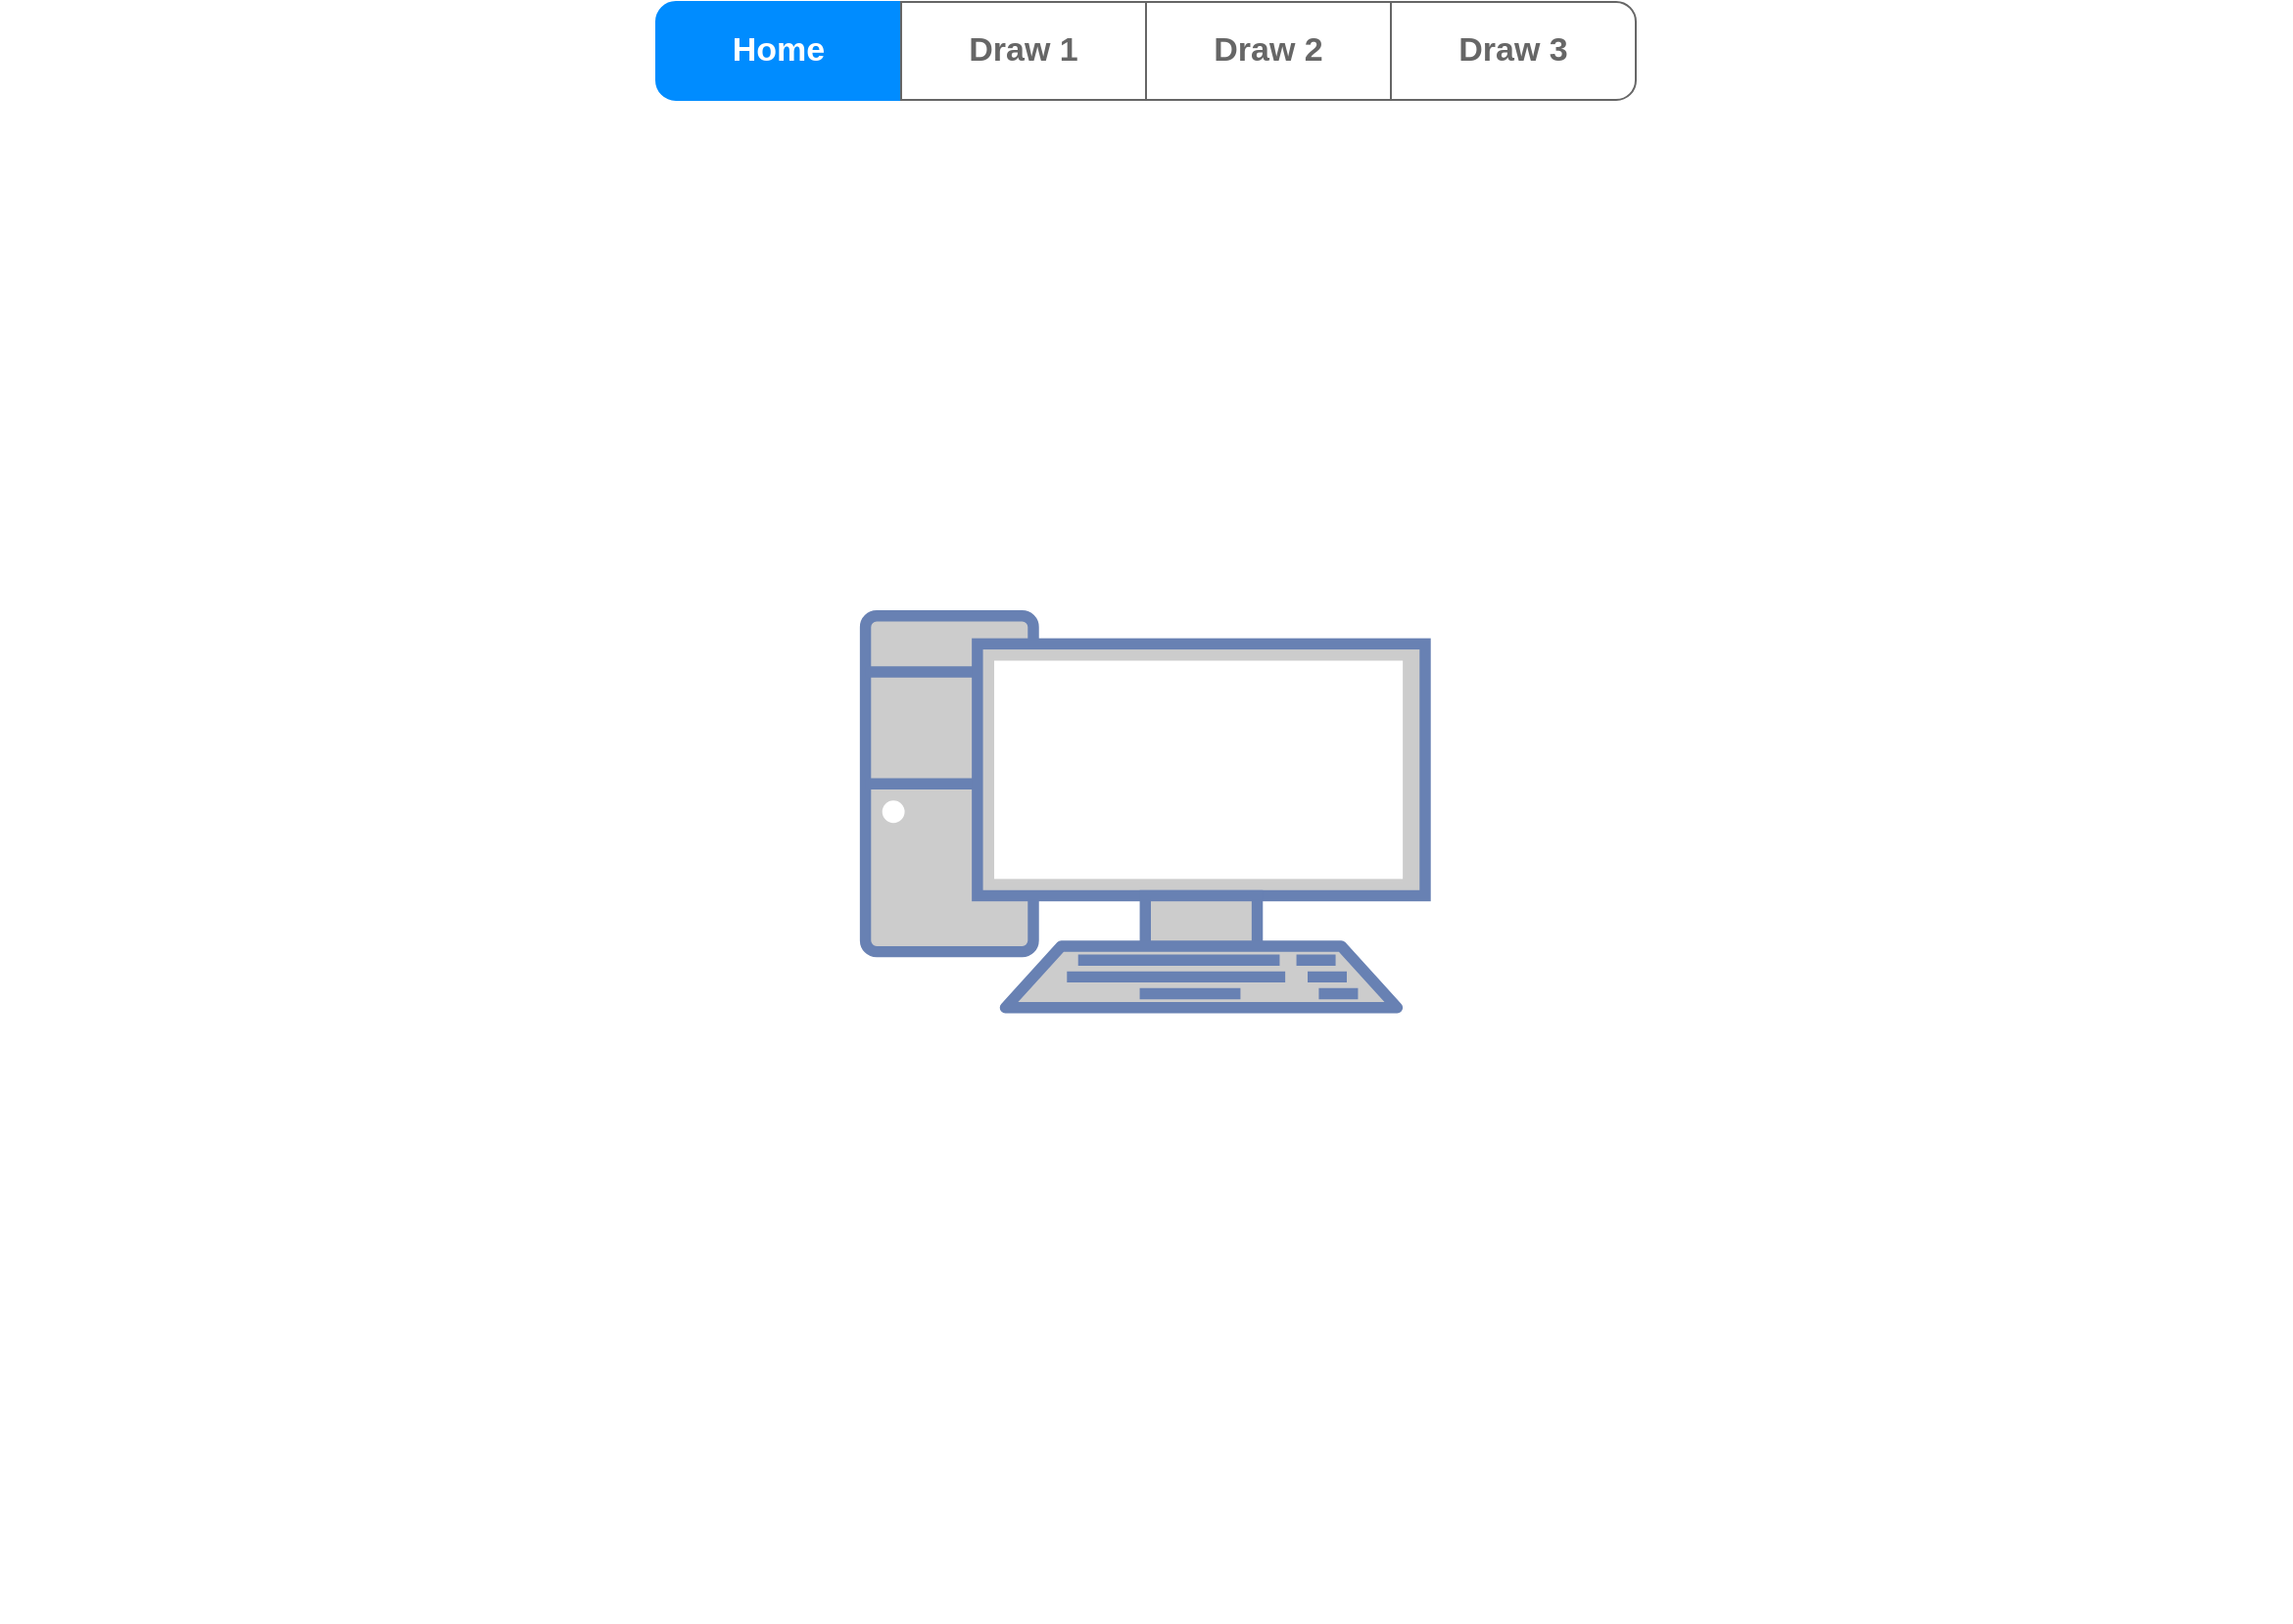 <mxfile scale="1" border="0" version="24.7.5" pages="4">
  <diagram name="Soundworks.live" id="JRlgQEDdo76KHfkzUnR3">
    <mxGraphModel dx="1420" dy="822" grid="1" gridSize="10" guides="1" tooltips="1" connect="1" arrows="1" fold="1" page="1" pageScale="1" pageWidth="1169" pageHeight="827" background="none" math="0" shadow="0">
      <root>
        <mxCell id="TgeL09RDuuZpn0vAquCI-0" />
        <mxCell id="TgeL09RDuuZpn0vAquCI-1" style="locked=1;" parent="TgeL09RDuuZpn0vAquCI-0" />
        <mxCell id="NgqSVnyTcKVi6UMIXAnn-0" value="" style="swimlane;startSize=0;fillColor=none;rotation=0;strokeColor=none;swimlaneFillColor=none;swimlaneLine=1;collapsible=0;" vertex="1" parent="TgeL09RDuuZpn0vAquCI-1">
          <mxGeometry width="1169.289" height="826.77" as="geometry">
            <mxRectangle width="50" height="40" as="alternateBounds" />
          </mxGeometry>
        </mxCell>
        <mxCell id="eT8jYRFA5IpDj1o345eE-0" value="Menu" parent="TgeL09RDuuZpn0vAquCI-0" />
        <mxCell id="eT8jYRFA5IpDj1o345eE-5" value="" style="swimlane;shape=mxgraph.bootstrap.anchor;strokeColor=#666666;fillColor=#ffffff;fontColor=#666666;fontStyle=0;childLayout=stackLayout;horizontal=0;startSize=0;horizontalStack=1;resizeParent=1;resizeParentMax=0;resizeLast=0;collapsible=0;marginBottom=0;whiteSpace=wrap;html=1;" vertex="1" parent="eT8jYRFA5IpDj1o345eE-0">
          <mxGeometry x="335" width="500" height="50" as="geometry" />
        </mxCell>
        <UserObject label="Home" link="data:page/id,JRlgQEDdo76KHfkzUnR3" id="eT8jYRFA5IpDj1o345eE-6">
          <mxCell style="text;strokeColor=#008CFF;align=center;verticalAlign=middle;spacingLeft=10;spacingRight=10;overflow=hidden;points=[[0,0.5],[1,0.5]];portConstraint=eastwest;rotatable=0;whiteSpace=wrap;html=1;shape=mxgraph.mockup.leftButton;rSize=10;fillColor=#008CFF;fontColor=#ffffff;fontSize=17;fontStyle=1;" vertex="1" parent="eT8jYRFA5IpDj1o345eE-5">
            <mxGeometry width="125" height="50" as="geometry" />
          </mxCell>
        </UserObject>
        <UserObject label="Draw 1" link="data:page/id,TloSi1MoK8QOa0ADhmVP" id="eT8jYRFA5IpDj1o345eE-7">
          <mxCell style="text;strokeColor=inherit;align=center;verticalAlign=middle;spacingLeft=10;spacingRight=10;overflow=hidden;points=[[0,0.5],[1,0.5]];portConstraint=eastwest;rotatable=0;whiteSpace=wrap;html=1;rSize=5;fillColor=inherit;fontColor=inherit;fontSize=17;fontStyle=1;" vertex="1" parent="eT8jYRFA5IpDj1o345eE-5">
            <mxGeometry x="125" width="125" height="50" as="geometry" />
          </mxCell>
        </UserObject>
        <UserObject label="Draw 2" link="data:page/id,ZT-j0FQ6VZBCCBhL4P7Q" id="eT8jYRFA5IpDj1o345eE-8">
          <mxCell style="text;strokeColor=inherit;align=center;verticalAlign=middle;spacingLeft=10;spacingRight=10;overflow=hidden;points=[[0,0.5],[1,0.5]];portConstraint=eastwest;rotatable=0;whiteSpace=wrap;html=1;rSize=5;fillColor=inherit;fontColor=inherit;fontSize=17;fontStyle=1;" vertex="1" parent="eT8jYRFA5IpDj1o345eE-5">
            <mxGeometry x="250" width="125" height="50" as="geometry" />
          </mxCell>
        </UserObject>
        <UserObject label="Draw 3" link="data:page/id,PquU6V5p12ig6mIKXJz7" id="eT8jYRFA5IpDj1o345eE-9">
          <mxCell style="text;strokeColor=inherit;align=center;verticalAlign=middle;spacingLeft=10;spacingRight=10;overflow=hidden;points=[[0,0.5],[1,0.5]];portConstraint=eastwest;rotatable=0;whiteSpace=wrap;html=1;shape=mxgraph.mockup.rightButton;rSize=10;fillColor=inherit;fontColor=inherit;fontSize=17;fontStyle=1;" vertex="1" parent="eT8jYRFA5IpDj1o345eE-5">
            <mxGeometry x="375" width="125" height="50" as="geometry" />
          </mxCell>
        </UserObject>
        <mxCell id="eT8jYRFA5IpDj1o345eE-1" value="Objects" parent="TgeL09RDuuZpn0vAquCI-0" />
        <UserObject label="" id="eT8jYRFA5IpDj1o345eE-2">
          <mxCell style="fontColor=#0066CC;verticalAlign=top;verticalLabelPosition=bottom;labelPosition=center;align=center;html=1;outlineConnect=0;fillColor=#CCCCCC;strokeColor=#6881B3;gradientColor=none;gradientDirection=north;strokeWidth=2;shape=mxgraph.networks.pc;" vertex="1" parent="eT8jYRFA5IpDj1o345eE-1">
            <mxGeometry x="441.79" y="313.39" width="285.71" height="200" as="geometry" />
          </mxCell>
        </UserObject>
      </root>
    </mxGraphModel>
  </diagram>
  <diagram name="Soundworks.live-1" id="TloSi1MoK8QOa0ADhmVP">
    <mxGraphModel dx="1671" dy="967" grid="1" gridSize="10" guides="1" tooltips="1" connect="1" arrows="1" fold="1" page="1" pageScale="1" pageWidth="1169" pageHeight="827" background="none" math="0" shadow="0">
      <root>
        <mxCell id="0" />
        <mxCell id="1" style="locked=1;" parent="0" />
        <mxCell id="UBO7TSOlePrsftvtDqsV-1" value="" style="swimlane;startSize=0;fillColor=none;rotation=0;strokeColor=none;swimlaneFillColor=none;swimlaneLine=1;collapsible=0;" vertex="1" parent="1">
          <mxGeometry width="1169.289" height="826.77" as="geometry">
            <mxRectangle width="50" height="40" as="alternateBounds" />
          </mxGeometry>
        </mxCell>
        <mxCell id="K3eOBXJSEWsVnKBV0x5K-1" value="Menu" parent="0" />
        <mxCell id="iarxquhfrvehkkKeiuIz-1" value="" style="swimlane;shape=mxgraph.bootstrap.anchor;strokeColor=#666666;fillColor=#ffffff;fontColor=#666666;fontStyle=0;childLayout=stackLayout;horizontal=0;startSize=0;horizontalStack=1;resizeParent=1;resizeParentMax=0;resizeLast=0;collapsible=0;marginBottom=0;whiteSpace=wrap;html=1;" vertex="1" parent="K3eOBXJSEWsVnKBV0x5K-1">
          <mxGeometry x="335" width="500" height="50" as="geometry" />
        </mxCell>
        <UserObject label="Home" link="data:page/id,JRlgQEDdo76KHfkzUnR3" id="iarxquhfrvehkkKeiuIz-2">
          <mxCell style="text;strokeColor=#666666;align=center;verticalAlign=middle;spacingLeft=10;spacingRight=10;overflow=hidden;points=[[0,0.5],[1,0.5]];portConstraint=eastwest;rotatable=0;whiteSpace=wrap;html=1;shape=mxgraph.mockup.leftButton;rSize=10;fillColor=#f5f5f5;fontColor=#333333;fontSize=17;fontStyle=1;" vertex="1" parent="iarxquhfrvehkkKeiuIz-1">
            <mxGeometry width="125" height="50" as="geometry" />
          </mxCell>
        </UserObject>
        <UserObject label="Draw 1" link="data:page/id,TloSi1MoK8QOa0ADhmVP" id="iarxquhfrvehkkKeiuIz-3">
          <mxCell style="text;strokeColor=#006EAF;align=center;verticalAlign=middle;spacingLeft=10;spacingRight=10;overflow=hidden;points=[[0,0.5],[1,0.5]];portConstraint=eastwest;rotatable=0;whiteSpace=wrap;html=1;rSize=5;fillColor=#1ba1e2;fontColor=#ffffff;fontSize=17;fontStyle=1;" vertex="1" parent="iarxquhfrvehkkKeiuIz-1">
            <mxGeometry x="125" width="125" height="50" as="geometry" />
          </mxCell>
        </UserObject>
        <UserObject label="Draw 2" link="data:page/id,ZT-j0FQ6VZBCCBhL4P7Q" id="iarxquhfrvehkkKeiuIz-4">
          <mxCell style="text;strokeColor=inherit;align=center;verticalAlign=middle;spacingLeft=10;spacingRight=10;overflow=hidden;points=[[0,0.5],[1,0.5]];portConstraint=eastwest;rotatable=0;whiteSpace=wrap;html=1;rSize=5;fillColor=inherit;fontColor=inherit;fontSize=17;fontStyle=1;" vertex="1" parent="iarxquhfrvehkkKeiuIz-1">
            <mxGeometry x="250" width="125" height="50" as="geometry" />
          </mxCell>
        </UserObject>
        <UserObject label="Draw 3" link="data:page/id,PquU6V5p12ig6mIKXJz7" id="iarxquhfrvehkkKeiuIz-5">
          <mxCell style="text;strokeColor=inherit;align=center;verticalAlign=middle;spacingLeft=10;spacingRight=10;overflow=hidden;points=[[0,0.5],[1,0.5]];portConstraint=eastwest;rotatable=0;whiteSpace=wrap;html=1;shape=mxgraph.mockup.rightButton;rSize=10;fillColor=inherit;fontColor=inherit;fontSize=17;fontStyle=1;" vertex="1" parent="iarxquhfrvehkkKeiuIz-1">
            <mxGeometry x="375" width="125" height="50" as="geometry" />
          </mxCell>
        </UserObject>
        <mxCell id="K3eOBXJSEWsVnKBV0x5K-2" value="Objects" parent="0" />
        <mxCell id="9O9lU69O-zmUy9BWJS7J-1" value="&lt;span style=&quot;font-family: Geneva, Arial, Helvetica, sans-serif; font-size: 11px; text-align: start; text-wrap: wrap;&quot;&gt;&lt;font&gt;ns1.provider.net&lt;/font&gt;&lt;/span&gt;&lt;div&gt;&lt;font&gt;&lt;span style=&quot;font-family: Geneva, Arial, Helvetica, sans-serif; font-size: 11px; text-align: start; text-wrap: wrap;&quot;&gt;ns2.provider.net&lt;/span&gt;&lt;span style=&quot;font-family: Geneva, Arial, Helvetica, sans-serif; font-size: 11px; text-align: start; text-wrap: wrap;&quot;&gt;&lt;br&gt;&lt;/span&gt;&lt;/font&gt;&lt;/div&gt;&lt;div&gt;&lt;span style=&quot;font-family: Geneva, Arial, Helvetica, sans-serif; font-size: 11px; text-align: start; text-wrap: wrap;&quot;&gt;&lt;font&gt;ns3.provider.net&lt;/font&gt;&lt;/span&gt;&lt;/div&gt;" style="pluginMarkdown=1;text;html=1;align=center;verticalAlign=middle;resizable=0;points=[];autosize=1;strokeColor=none;fillColor=none;labelBackgroundColor=none;textShadow=0;fontColor=#808080;rounded=0;" vertex="1" parent="K3eOBXJSEWsVnKBV0x5K-2">
          <mxGeometry x="535" y="130" width="100" height="60" as="geometry" />
        </mxCell>
        <UserObject label="" id="9O9lU69O-zmUy9BWJS7J-2">
          <mxCell style="fontColor=#0066CC;verticalAlign=top;verticalLabelPosition=bottom;labelPosition=center;align=center;html=1;outlineConnect=0;fillColor=#CCCCCC;strokeColor=#6881B3;gradientColor=none;gradientDirection=north;strokeWidth=2;shape=mxgraph.networks.pc;" vertex="1" parent="K3eOBXJSEWsVnKBV0x5K-2">
            <mxGeometry x="442.14" y="314" width="285.71" height="200" as="geometry" />
          </mxCell>
        </UserObject>
        <mxCell id="9O9lU69O-zmUy9BWJS7J-3" style="edgeStyle=orthogonalEdgeStyle;rounded=0;orthogonalLoop=1;jettySize=auto;html=1;exitX=0;exitY=0.5;exitDx=0;exitDy=0;entryX=1;entryY=0.5;entryDx=0;entryDy=0;labelBackgroundColor=none;fontColor=#808080;fontSize=14;strokeColor=#808080;" edge="1" parent="K3eOBXJSEWsVnKBV0x5K-2">
          <mxGeometry relative="1" as="geometry">
            <Array as="points">
              <mxPoint x="580" y="205" />
              <mxPoint x="580" y="205" />
            </Array>
            <mxPoint x="740" y="205" as="sourcePoint" />
            <mxPoint x="430" y="205" as="targetPoint" />
          </mxGeometry>
        </mxCell>
        <UserObject label="" id="9O9lU69O-zmUy9BWJS7J-4">
          <mxCell style="fontColor=#0066CC;verticalAlign=top;verticalLabelPosition=bottom;labelPosition=center;align=center;html=1;outlineConnect=0;fillColor=#CCCCCC;strokeColor=#6881B3;gradientColor=none;gradientDirection=north;strokeWidth=2;shape=mxgraph.networks.web_server;rounded=0;" vertex="1" parent="K3eOBXJSEWsVnKBV0x5K-2">
            <mxGeometry x="250" y="140" width="180" height="180" as="geometry" />
          </mxCell>
        </UserObject>
        <mxCell id="9O9lU69O-zmUy9BWJS7J-5" value="" style="fontColor=#ffffff;verticalAlign=top;verticalLabelPosition=bottom;labelPosition=center;align=center;html=1;outlineConnect=0;fillColor=#a20025;strokeColor=#6F0000;gradientDirection=north;strokeWidth=2;shape=mxgraph.networks.web_server;rounded=0;" vertex="1" parent="K3eOBXJSEWsVnKBV0x5K-2">
          <mxGeometry x="740" y="140" width="180" height="180" as="geometry" />
        </mxCell>
      </root>
    </mxGraphModel>
  </diagram>
  <diagram name="Soundworks.live-2" id="ZT-j0FQ6VZBCCBhL4P7Q">
    <mxGraphModel dx="1420" dy="822" grid="1" gridSize="10" guides="1" tooltips="1" connect="1" arrows="1" fold="1" page="1" pageScale="1" pageWidth="1169" pageHeight="827" background="none" math="0" shadow="0">
      <root>
        <mxCell id="NCGE1mhhkIsfefxV0jFG-0" />
        <mxCell id="NCGE1mhhkIsfefxV0jFG-1" parent="NCGE1mhhkIsfefxV0jFG-0" />
        <mxCell id="TXKnRe7jbwt7ufLXkRjT-0" value="" style="swimlane;startSize=0;fillColor=none;rotation=0;strokeColor=none;swimlaneFillColor=none;swimlaneLine=1;collapsible=0;" vertex="1" parent="NCGE1mhhkIsfefxV0jFG-1">
          <mxGeometry width="1169.289" height="826.77" as="geometry">
            <mxRectangle width="50" height="40" as="alternateBounds" />
          </mxGeometry>
        </mxCell>
        <mxCell id="TXKnRe7jbwt7ufLXkRjT-6" value="&lt;span style=&quot;font-family: Geneva, Arial, Helvetica, sans-serif; font-size: 11px; text-align: start; text-wrap: wrap;&quot;&gt;&lt;font&gt;ns1.provider.net&lt;/font&gt;&lt;/span&gt;&lt;div&gt;&lt;font&gt;&lt;span style=&quot;font-family: Geneva, Arial, Helvetica, sans-serif; font-size: 11px; text-align: start; text-wrap: wrap;&quot;&gt;ns2.provider.net&lt;/span&gt;&lt;span style=&quot;font-family: Geneva, Arial, Helvetica, sans-serif; font-size: 11px; text-align: start; text-wrap: wrap;&quot;&gt;&lt;br&gt;&lt;/span&gt;&lt;/font&gt;&lt;/div&gt;&lt;div&gt;&lt;span style=&quot;font-family: Geneva, Arial, Helvetica, sans-serif; font-size: 11px; text-align: start; text-wrap: wrap;&quot;&gt;&lt;font&gt;ns3.provider.net&lt;/font&gt;&lt;/span&gt;&lt;/div&gt;" style="text;html=1;align=center;verticalAlign=middle;resizable=0;points=[];autosize=1;strokeColor=none;fillColor=none;labelBackgroundColor=none;textShadow=0;fontColor=#808080;rounded=0;" vertex="1" parent="TXKnRe7jbwt7ufLXkRjT-0">
          <mxGeometry x="534.64" y="190" width="100" height="60" as="geometry" />
        </mxCell>
        <mxCell id="TXKnRe7jbwt7ufLXkRjT-3" value="" style="ellipse;whiteSpace=wrap;html=1;fillColor=#a20025;fontColor=#ffffff;strokeColor=#6F0000;" vertex="1" parent="TXKnRe7jbwt7ufLXkRjT-0">
          <mxGeometry x="460" y="414" width="250" height="230" as="geometry" />
        </mxCell>
        <mxCell id="TXKnRe7jbwt7ufLXkRjT-1" value="Menu" parent="NCGE1mhhkIsfefxV0jFG-0" />
        <mxCell id="TXKnRe7jbwt7ufLXkRjT-7" value="" style="swimlane;shape=mxgraph.bootstrap.anchor;strokeColor=#666666;fillColor=#ffffff;fontColor=#666666;fontStyle=0;childLayout=stackLayout;horizontal=0;startSize=0;horizontalStack=1;resizeParent=1;resizeParentMax=0;resizeLast=0;collapsible=0;marginBottom=0;whiteSpace=wrap;html=1;" vertex="1" parent="TXKnRe7jbwt7ufLXkRjT-1">
          <mxGeometry x="335" width="500" height="50" as="geometry" />
        </mxCell>
        <UserObject label="Home" link="data:page/id,JRlgQEDdo76KHfkzUnR3" id="TXKnRe7jbwt7ufLXkRjT-8">
          <mxCell style="text;strokeColor=#666666;align=center;verticalAlign=middle;spacingLeft=10;spacingRight=10;overflow=hidden;points=[[0,0.5],[1,0.5]];portConstraint=eastwest;rotatable=0;whiteSpace=wrap;html=1;shape=mxgraph.mockup.leftButton;rSize=10;fillColor=#f5f5f5;fontColor=#333333;fontSize=17;fontStyle=1;" vertex="1" parent="TXKnRe7jbwt7ufLXkRjT-7">
            <mxGeometry width="125" height="50" as="geometry" />
          </mxCell>
        </UserObject>
        <UserObject label="Draw 1" link="data:page/id,TloSi1MoK8QOa0ADhmVP" id="TXKnRe7jbwt7ufLXkRjT-9">
          <mxCell style="text;strokeColor=#666666;align=center;verticalAlign=middle;spacingLeft=10;spacingRight=10;overflow=hidden;points=[[0,0.5],[1,0.5]];portConstraint=eastwest;rotatable=0;whiteSpace=wrap;html=1;rSize=5;fillColor=#f5f5f5;fontColor=#333333;fontSize=17;fontStyle=1;" vertex="1" parent="TXKnRe7jbwt7ufLXkRjT-7">
            <mxGeometry x="125" width="125" height="50" as="geometry" />
          </mxCell>
        </UserObject>
        <UserObject label="Draw 2" link="data:page/id,ZT-j0FQ6VZBCCBhL4P7Q" id="TXKnRe7jbwt7ufLXkRjT-10">
          <mxCell style="text;strokeColor=#006EAF;align=center;verticalAlign=middle;spacingLeft=10;spacingRight=10;overflow=hidden;points=[[0,0.5],[1,0.5]];portConstraint=eastwest;rotatable=0;whiteSpace=wrap;html=1;rSize=5;fillColor=#1ba1e2;fontColor=#ffffff;fontSize=17;fontStyle=1;" vertex="1" parent="TXKnRe7jbwt7ufLXkRjT-7">
            <mxGeometry x="250" width="125" height="50" as="geometry" />
          </mxCell>
        </UserObject>
        <UserObject label="Draw 3" link="data:page/id,PquU6V5p12ig6mIKXJz7" id="TXKnRe7jbwt7ufLXkRjT-11">
          <mxCell style="text;strokeColor=inherit;align=center;verticalAlign=middle;spacingLeft=10;spacingRight=10;overflow=hidden;points=[[0,0.5],[1,0.5]];portConstraint=eastwest;rotatable=0;whiteSpace=wrap;html=1;shape=mxgraph.mockup.rightButton;rSize=10;fillColor=inherit;fontColor=inherit;fontSize=17;fontStyle=1;" vertex="1" parent="TXKnRe7jbwt7ufLXkRjT-7">
            <mxGeometry x="375" width="125" height="50" as="geometry" />
          </mxCell>
        </UserObject>
        <mxCell id="TXKnRe7jbwt7ufLXkRjT-2" value="Objects" parent="NCGE1mhhkIsfefxV0jFG-0" />
        <mxCell id="TXKnRe7jbwt7ufLXkRjT-4" value="&lt;div data-content=&quot;&quot;&gt;&lt;/div&gt;" style="pluginMarkdown=1;fontColor=#0066CC;verticalAlign=top;verticalLabelPosition=bottom;labelPosition=center;align=center;html=1;outlineConnect=0;fillColor=#CCCCCC;strokeColor=#6881B3;gradientColor=none;gradientDirection=north;strokeWidth=2;shape=mxgraph.networks.phone_2;" vertex="1" parent="TXKnRe7jbwt7ufLXkRjT-2">
          <mxGeometry x="840" y="548" width="100" height="90" as="geometry" />
        </mxCell>
        <mxCell id="TXKnRe7jbwt7ufLXkRjT-5" value="" style="fontColor=#0066CC;verticalAlign=top;verticalLabelPosition=bottom;labelPosition=center;align=center;html=1;outlineConnect=0;fillColor=#CCCCCC;strokeColor=#6881B3;gradientColor=none;gradientDirection=north;strokeWidth=2;shape=mxgraph.networks.rack;" vertex="1" parent="TXKnRe7jbwt7ufLXkRjT-2">
          <mxGeometry x="230" y="178" width="165" height="330" as="geometry" />
        </mxCell>
      </root>
    </mxGraphModel>
  </diagram>
  <diagram name="Soundworks.live-3" id="PquU6V5p12ig6mIKXJz7">
    <mxGraphModel dx="1420" dy="822" grid="1" gridSize="10" guides="1" tooltips="1" connect="1" arrows="1" fold="1" page="1" pageScale="1" pageWidth="1169" pageHeight="827" background="none" math="0" shadow="0">
      <root>
        <mxCell id="zW9rFX9GIpfxQJG3H4jZ-0" />
        <mxCell id="zW9rFX9GIpfxQJG3H4jZ-1" style="locked=1;" parent="zW9rFX9GIpfxQJG3H4jZ-0" />
        <mxCell id="zW9rFX9GIpfxQJG3H4jZ-2" value="" style="swimlane;startSize=0;fillColor=none;rotation=0;strokeColor=none;swimlaneFillColor=none;swimlaneLine=1;collapsible=0;" vertex="1" parent="zW9rFX9GIpfxQJG3H4jZ-1">
          <mxGeometry width="1169.289" height="826.77" as="geometry">
            <mxRectangle width="50" height="40" as="alternateBounds" />
          </mxGeometry>
        </mxCell>
        <mxCell id="zW9rFX9GIpfxQJG3H4jZ-3" value="&lt;span style=&quot;font-family: Geneva, Arial, Helvetica, sans-serif; font-size: 11px; text-align: start; text-wrap: wrap;&quot;&gt;&lt;font&gt;ns1.provider.net&lt;/font&gt;&lt;/span&gt;&lt;div&gt;&lt;font&gt;&lt;span style=&quot;font-family: Geneva, Arial, Helvetica, sans-serif; font-size: 11px; text-align: start; text-wrap: wrap;&quot;&gt;ns2.provider.net&lt;/span&gt;&lt;span style=&quot;font-family: Geneva, Arial, Helvetica, sans-serif; font-size: 11px; text-align: start; text-wrap: wrap;&quot;&gt;&lt;br&gt;&lt;/span&gt;&lt;/font&gt;&lt;/div&gt;&lt;div&gt;&lt;span style=&quot;font-family: Geneva, Arial, Helvetica, sans-serif; font-size: 11px; text-align: start; text-wrap: wrap;&quot;&gt;&lt;font&gt;ns3.provider.net&lt;/font&gt;&lt;/span&gt;&lt;/div&gt;" style="text;html=1;align=center;verticalAlign=middle;resizable=0;points=[];autosize=1;strokeColor=none;fillColor=none;labelBackgroundColor=none;textShadow=0;fontColor=#808080;rounded=0;" vertex="1" parent="zW9rFX9GIpfxQJG3H4jZ-2">
          <mxGeometry x="534.64" y="190" width="100" height="60" as="geometry" />
        </mxCell>
        <mxCell id="zW9rFX9GIpfxQJG3H4jZ-4" value="" style="ellipse;whiteSpace=wrap;html=1;fillColor=#008a00;fontColor=#ffffff;strokeColor=#005700;" vertex="1" parent="zW9rFX9GIpfxQJG3H4jZ-2">
          <mxGeometry x="460" y="414" width="250" height="230" as="geometry" />
        </mxCell>
        <mxCell id="zW9rFX9GIpfxQJG3H4jZ-5" value="Menu" parent="zW9rFX9GIpfxQJG3H4jZ-0" />
        <mxCell id="zW9rFX9GIpfxQJG3H4jZ-6" value="" style="swimlane;shape=mxgraph.bootstrap.anchor;strokeColor=#666666;fillColor=#ffffff;fontColor=#666666;fontStyle=0;childLayout=stackLayout;horizontal=0;startSize=0;horizontalStack=1;resizeParent=1;resizeParentMax=0;resizeLast=0;collapsible=0;marginBottom=0;whiteSpace=wrap;html=1;" vertex="1" parent="zW9rFX9GIpfxQJG3H4jZ-5">
          <mxGeometry x="335" width="500" height="50" as="geometry" />
        </mxCell>
        <UserObject label="Home" link="data:page/id,JRlgQEDdo76KHfkzUnR3" id="zW9rFX9GIpfxQJG3H4jZ-7">
          <mxCell style="text;strokeColor=#666666;align=center;verticalAlign=middle;spacingLeft=10;spacingRight=10;overflow=hidden;points=[[0,0.5],[1,0.5]];portConstraint=eastwest;rotatable=0;whiteSpace=wrap;html=1;shape=mxgraph.mockup.leftButton;rSize=10;fillColor=#f5f5f5;fontColor=#333333;fontSize=17;fontStyle=1;" vertex="1" parent="zW9rFX9GIpfxQJG3H4jZ-6">
            <mxGeometry width="125" height="50" as="geometry" />
          </mxCell>
        </UserObject>
        <UserObject label="Draw 1" link="data:page/id,TloSi1MoK8QOa0ADhmVP" id="zW9rFX9GIpfxQJG3H4jZ-8">
          <mxCell style="text;strokeColor=#666666;align=center;verticalAlign=middle;spacingLeft=10;spacingRight=10;overflow=hidden;points=[[0,0.5],[1,0.5]];portConstraint=eastwest;rotatable=0;whiteSpace=wrap;html=1;rSize=5;fillColor=#f5f5f5;fontColor=#333333;fontSize=17;fontStyle=1;" vertex="1" parent="zW9rFX9GIpfxQJG3H4jZ-6">
            <mxGeometry x="125" width="125" height="50" as="geometry" />
          </mxCell>
        </UserObject>
        <UserObject label="Draw 2" link="data:page/id,ZT-j0FQ6VZBCCBhL4P7Q" id="zW9rFX9GIpfxQJG3H4jZ-9">
          <mxCell style="text;strokeColor=#666666;align=center;verticalAlign=middle;spacingLeft=10;spacingRight=10;overflow=hidden;points=[[0,0.5],[1,0.5]];portConstraint=eastwest;rotatable=0;whiteSpace=wrap;html=1;rSize=5;fillColor=#f5f5f5;fontColor=#333333;fontSize=17;fontStyle=1;" vertex="1" parent="zW9rFX9GIpfxQJG3H4jZ-6">
            <mxGeometry x="250" width="125" height="50" as="geometry" />
          </mxCell>
        </UserObject>
        <UserObject label="Draw 3" link="data:page/id,PquU6V5p12ig6mIKXJz7" id="zW9rFX9GIpfxQJG3H4jZ-10">
          <mxCell style="text;strokeColor=#006EAF;align=center;verticalAlign=middle;spacingLeft=10;spacingRight=10;overflow=hidden;points=[[0,0.5],[1,0.5]];portConstraint=eastwest;rotatable=0;whiteSpace=wrap;html=1;shape=mxgraph.mockup.rightButton;rSize=10;fillColor=#1ba1e2;fontColor=#ffffff;fontSize=17;fontStyle=1;" vertex="1" parent="zW9rFX9GIpfxQJG3H4jZ-6">
            <mxGeometry x="375" width="125" height="50" as="geometry" />
          </mxCell>
        </UserObject>
        <mxCell id="zW9rFX9GIpfxQJG3H4jZ-11" value="Objects" parent="zW9rFX9GIpfxQJG3H4jZ-0" />
        <mxCell id="zW9rFX9GIpfxQJG3H4jZ-12" value="&lt;div data-content=&quot;&quot;&gt;&lt;/div&gt;" style="pluginMarkdown=1;fontColor=#0066CC;verticalAlign=top;verticalLabelPosition=bottom;labelPosition=center;align=center;html=1;outlineConnect=0;fillColor=#CCCCCC;strokeColor=#6881B3;gradientColor=none;gradientDirection=north;strokeWidth=2;shape=mxgraph.networks.phone_2;" vertex="1" parent="zW9rFX9GIpfxQJG3H4jZ-11">
          <mxGeometry x="840" y="548" width="100" height="90" as="geometry" />
        </mxCell>
        <mxCell id="zW9rFX9GIpfxQJG3H4jZ-13" value="" style="fontColor=#0066CC;verticalAlign=top;verticalLabelPosition=bottom;labelPosition=center;align=center;html=1;outlineConnect=0;fillColor=#CCCCCC;strokeColor=#6881B3;gradientColor=none;gradientDirection=north;strokeWidth=2;shape=mxgraph.networks.rack;" vertex="1" parent="zW9rFX9GIpfxQJG3H4jZ-11">
          <mxGeometry x="230" y="178" width="165" height="330" as="geometry" />
        </mxCell>
      </root>
    </mxGraphModel>
  </diagram>
</mxfile>
